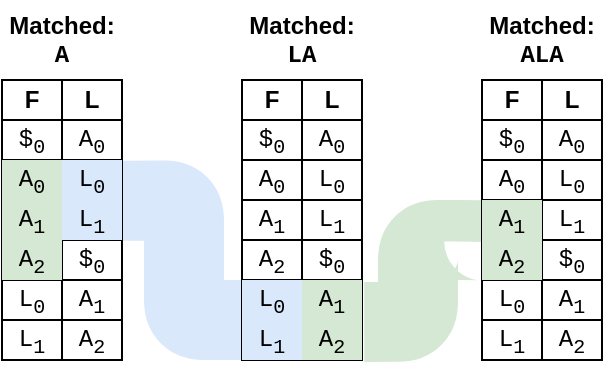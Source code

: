 <mxfile version="14.6.3" type="device"><diagram id="mjZOnfnV3YwLyBmtBJo3" name="Page-1"><mxGraphModel dx="981" dy="619" grid="1" gridSize="10" guides="1" tooltips="1" connect="1" arrows="1" fold="1" page="1" pageScale="1" pageWidth="850" pageHeight="1100" math="0" shadow="0"><root><mxCell id="0"/><mxCell id="1" parent="0"/><mxCell id="pEuU20ISN1uzoI-DLyJZ-366" value="" style="edgeStyle=segmentEdgeStyle;endArrow=none;html=1;strokeWidth=40;exitX=1.052;exitY=-0.053;exitDx=0;exitDy=0;exitPerimeter=0;endFill=0;entryX=0.018;entryY=1.05;entryDx=0;entryDy=0;entryPerimeter=0;strokeColor=#D5E8D4;" edge="1" parent="1" target="pEuU20ISN1uzoI-DLyJZ-352"><mxGeometry width="50" height="50" relative="1" as="geometry"><mxPoint x="221.12" y="200.94" as="sourcePoint"/><mxPoint x="280" y="142" as="targetPoint"/><Array as="points"><mxPoint x="248" y="201"/><mxPoint x="248" y="160"/><mxPoint x="281" y="160"/></Array></mxGeometry></mxCell><mxCell id="pEuU20ISN1uzoI-DLyJZ-341" value="" style="edgeStyle=segmentEdgeStyle;endArrow=none;html=1;strokeWidth=40;exitX=1.006;exitY=0.016;exitDx=0;exitDy=0;exitPerimeter=0;endFill=0;fillColor=#dae8fc;strokeColor=#DAE8FC;" edge="1" parent="1" source="pEuU20ISN1uzoI-DLyJZ-11"><mxGeometry width="50" height="50" relative="1" as="geometry"><mxPoint x="101.36" y="140.32" as="sourcePoint"/><mxPoint x="170" y="200" as="targetPoint"/><Array as="points"><mxPoint x="131" y="140"/><mxPoint x="131" y="200"/></Array></mxGeometry></mxCell><mxCell id="pEuU20ISN1uzoI-DLyJZ-1" value="" style="shape=table;html=1;whiteSpace=wrap;startSize=0;container=1;collapsible=0;childLayout=tableLayout;fillColor=none;" vertex="1" parent="1"><mxGeometry x="40" y="80" width="60" height="140" as="geometry"/></mxCell><mxCell id="pEuU20ISN1uzoI-DLyJZ-2" style="shape=partialRectangle;html=1;whiteSpace=wrap;collapsible=0;dropTarget=0;pointerEvents=0;fillColor=none;top=0;left=0;bottom=0;right=0;points=[[0,0.5],[1,0.5]];portConstraint=eastwest;" vertex="1" parent="pEuU20ISN1uzoI-DLyJZ-1"><mxGeometry width="60" height="20" as="geometry"/></mxCell><mxCell id="pEuU20ISN1uzoI-DLyJZ-3" value="F" style="shape=partialRectangle;html=1;whiteSpace=wrap;connectable=0;fillColor=none;top=0;left=0;bottom=0;right=0;overflow=hidden;fontStyle=1;direction=north;" vertex="1" parent="pEuU20ISN1uzoI-DLyJZ-2"><mxGeometry width="30" height="20" as="geometry"/></mxCell><mxCell id="pEuU20ISN1uzoI-DLyJZ-4" value="L" style="shape=partialRectangle;html=1;whiteSpace=wrap;connectable=0;fillColor=none;top=0;left=0;bottom=0;right=0;overflow=hidden;fontStyle=1;direction=north;" vertex="1" parent="pEuU20ISN1uzoI-DLyJZ-2"><mxGeometry x="30" width="30" height="20" as="geometry"/></mxCell><mxCell id="pEuU20ISN1uzoI-DLyJZ-5" value="" style="shape=partialRectangle;html=1;whiteSpace=wrap;collapsible=0;dropTarget=0;pointerEvents=0;fillColor=none;top=0;left=0;bottom=0;right=0;points=[[0,0.5],[1,0.5]];portConstraint=eastwest;" vertex="1" parent="pEuU20ISN1uzoI-DLyJZ-1"><mxGeometry y="20" width="60" height="20" as="geometry"/></mxCell><mxCell id="pEuU20ISN1uzoI-DLyJZ-6" value="$&lt;sub&gt;0&lt;/sub&gt;" style="shape=partialRectangle;html=1;whiteSpace=wrap;connectable=0;top=0;left=0;bottom=0;right=0;overflow=hidden;direction=north;fontFamily=Courier New;strokeColor=#82b366;fillColor=none;" vertex="1" parent="pEuU20ISN1uzoI-DLyJZ-5"><mxGeometry width="30" height="20" as="geometry"/></mxCell><mxCell id="pEuU20ISN1uzoI-DLyJZ-7" value="A&lt;sub&gt;0&lt;/sub&gt;" style="shape=partialRectangle;html=1;whiteSpace=wrap;connectable=0;top=0;left=0;bottom=0;right=0;overflow=hidden;direction=north;fontFamily=Courier New;strokeColor=#6c8ebf;fillColor=none;" vertex="1" parent="pEuU20ISN1uzoI-DLyJZ-5"><mxGeometry x="30" width="30" height="20" as="geometry"/></mxCell><mxCell id="pEuU20ISN1uzoI-DLyJZ-8" style="shape=partialRectangle;html=1;whiteSpace=wrap;collapsible=0;dropTarget=0;pointerEvents=0;fillColor=none;top=0;left=0;bottom=0;right=0;points=[[0,0.5],[1,0.5]];portConstraint=eastwest;" vertex="1" parent="pEuU20ISN1uzoI-DLyJZ-1"><mxGeometry y="40" width="60" height="20" as="geometry"/></mxCell><mxCell id="pEuU20ISN1uzoI-DLyJZ-9" value="A&lt;sub&gt;0&lt;/sub&gt;" style="shape=partialRectangle;html=1;whiteSpace=wrap;connectable=0;fillColor=#d5e8d4;top=0;left=0;bottom=0;right=0;overflow=hidden;direction=north;fontFamily=Courier New;strokeColor=#82b366;" vertex="1" parent="pEuU20ISN1uzoI-DLyJZ-8"><mxGeometry width="30" height="20" as="geometry"/></mxCell><mxCell id="pEuU20ISN1uzoI-DLyJZ-10" value="L&lt;sub&gt;0&lt;/sub&gt;" style="shape=partialRectangle;html=1;whiteSpace=wrap;connectable=0;fillColor=#dae8fc;top=0;left=0;bottom=0;right=0;overflow=hidden;direction=north;fontFamily=Courier New;strokeColor=#6c8ebf;" vertex="1" parent="pEuU20ISN1uzoI-DLyJZ-8"><mxGeometry x="30" width="30" height="20" as="geometry"/></mxCell><mxCell id="pEuU20ISN1uzoI-DLyJZ-11" value="" style="shape=partialRectangle;html=1;whiteSpace=wrap;collapsible=0;dropTarget=0;pointerEvents=0;fillColor=none;top=0;left=0;bottom=0;right=0;points=[[0,0.5],[1,0.5]];portConstraint=eastwest;" vertex="1" parent="pEuU20ISN1uzoI-DLyJZ-1"><mxGeometry y="60" width="60" height="20" as="geometry"/></mxCell><mxCell id="pEuU20ISN1uzoI-DLyJZ-12" value="A&lt;sub&gt;1&lt;/sub&gt;" style="shape=partialRectangle;html=1;whiteSpace=wrap;connectable=0;fillColor=#d5e8d4;top=0;left=0;bottom=0;right=0;overflow=hidden;direction=north;fontFamily=Courier New;strokeColor=#82b366;" vertex="1" parent="pEuU20ISN1uzoI-DLyJZ-11"><mxGeometry width="30" height="20" as="geometry"/></mxCell><mxCell id="pEuU20ISN1uzoI-DLyJZ-13" value="L&lt;sub&gt;1&lt;/sub&gt;" style="shape=partialRectangle;html=1;whiteSpace=wrap;connectable=0;fillColor=#dae8fc;top=0;left=0;bottom=0;right=0;overflow=hidden;direction=north;fontFamily=Courier New;strokeColor=#6c8ebf;" vertex="1" parent="pEuU20ISN1uzoI-DLyJZ-11"><mxGeometry x="30" width="30" height="20" as="geometry"/></mxCell><mxCell id="pEuU20ISN1uzoI-DLyJZ-14" value="" style="shape=partialRectangle;html=1;whiteSpace=wrap;collapsible=0;dropTarget=0;pointerEvents=0;fillColor=none;top=0;left=0;bottom=0;right=0;points=[[0,0.5],[1,0.5]];portConstraint=eastwest;" vertex="1" parent="pEuU20ISN1uzoI-DLyJZ-1"><mxGeometry y="80" width="60" height="20" as="geometry"/></mxCell><mxCell id="pEuU20ISN1uzoI-DLyJZ-15" value="A&lt;sub&gt;2&lt;/sub&gt;" style="shape=partialRectangle;html=1;whiteSpace=wrap;connectable=0;fillColor=#d5e8d4;top=0;left=0;bottom=0;right=0;overflow=hidden;direction=north;fontFamily=Courier New;strokeColor=#82b366;" vertex="1" parent="pEuU20ISN1uzoI-DLyJZ-14"><mxGeometry width="30" height="20" as="geometry"/></mxCell><mxCell id="pEuU20ISN1uzoI-DLyJZ-16" value="$&lt;sub&gt;0&lt;/sub&gt;" style="shape=partialRectangle;html=1;whiteSpace=wrap;connectable=0;top=0;left=0;bottom=0;right=0;overflow=hidden;direction=north;fontFamily=Courier New;strokeColor=#82b366;fillColor=none;" vertex="1" parent="pEuU20ISN1uzoI-DLyJZ-14"><mxGeometry x="30" width="30" height="20" as="geometry"/></mxCell><mxCell id="pEuU20ISN1uzoI-DLyJZ-17" style="shape=partialRectangle;html=1;whiteSpace=wrap;collapsible=0;dropTarget=0;pointerEvents=0;fillColor=none;top=0;left=0;bottom=0;right=0;points=[[0,0.5],[1,0.5]];portConstraint=eastwest;movable=0;resizable=0;rotatable=0;deletable=0;editable=0;connectable=0;" vertex="1" parent="pEuU20ISN1uzoI-DLyJZ-1"><mxGeometry y="100" width="60" height="20" as="geometry"/></mxCell><mxCell id="pEuU20ISN1uzoI-DLyJZ-18" value="L&lt;sub&gt;0&lt;/sub&gt;" style="shape=partialRectangle;html=1;whiteSpace=wrap;connectable=0;fillColor=none;top=0;left=0;bottom=0;right=0;overflow=hidden;direction=north;fontFamily=Courier New;" vertex="1" parent="pEuU20ISN1uzoI-DLyJZ-17"><mxGeometry width="30" height="20" as="geometry"/></mxCell><mxCell id="pEuU20ISN1uzoI-DLyJZ-19" value="A&lt;sub&gt;1&lt;/sub&gt;" style="shape=partialRectangle;html=1;whiteSpace=wrap;connectable=0;fillColor=none;top=0;left=0;bottom=0;right=0;overflow=hidden;direction=north;fontFamily=Courier New;" vertex="1" parent="pEuU20ISN1uzoI-DLyJZ-17"><mxGeometry x="30" width="30" height="20" as="geometry"/></mxCell><mxCell id="pEuU20ISN1uzoI-DLyJZ-20" style="shape=partialRectangle;html=1;whiteSpace=wrap;collapsible=0;dropTarget=0;pointerEvents=0;fillColor=none;top=0;left=0;bottom=0;right=0;points=[[0,0.5],[1,0.5]];portConstraint=eastwest;" vertex="1" parent="pEuU20ISN1uzoI-DLyJZ-1"><mxGeometry y="120" width="60" height="20" as="geometry"/></mxCell><mxCell id="pEuU20ISN1uzoI-DLyJZ-21" value="L&lt;sub&gt;1&lt;/sub&gt;" style="shape=partialRectangle;html=1;whiteSpace=wrap;connectable=0;fillColor=none;top=0;left=0;bottom=0;right=0;overflow=hidden;direction=north;fontFamily=Courier New;" vertex="1" parent="pEuU20ISN1uzoI-DLyJZ-20"><mxGeometry width="30" height="20" as="geometry"/></mxCell><mxCell id="pEuU20ISN1uzoI-DLyJZ-22" value="A&lt;sub&gt;2&lt;/sub&gt;" style="shape=partialRectangle;html=1;whiteSpace=wrap;connectable=0;fillColor=none;top=0;left=0;bottom=0;right=0;overflow=hidden;direction=north;fontFamily=Courier New;" vertex="1" parent="pEuU20ISN1uzoI-DLyJZ-20"><mxGeometry x="30" width="30" height="20" as="geometry"/></mxCell><mxCell id="pEuU20ISN1uzoI-DLyJZ-23" value="&lt;div&gt;&lt;b&gt;Matched:&lt;/b&gt;&lt;/div&gt;&lt;div&gt;&lt;b&gt;&lt;font face=&quot;Courier New&quot;&gt;A&lt;/font&gt;&lt;br&gt;&lt;/b&gt;&lt;/div&gt;&lt;font face=&quot;Courier New&quot;&gt;&lt;/font&gt;" style="text;html=1;strokeColor=none;fillColor=none;align=center;verticalAlign=middle;whiteSpace=wrap;rounded=0;" vertex="1" parent="1"><mxGeometry x="40" y="40" width="60" height="40" as="geometry"/></mxCell><mxCell id="pEuU20ISN1uzoI-DLyJZ-316" value="" style="shape=table;html=1;whiteSpace=wrap;startSize=0;container=1;collapsible=0;childLayout=tableLayout;fillColor=none;" vertex="1" parent="1"><mxGeometry x="160" y="80" width="60" height="140" as="geometry"/></mxCell><mxCell id="pEuU20ISN1uzoI-DLyJZ-317" style="shape=partialRectangle;html=1;whiteSpace=wrap;collapsible=0;dropTarget=0;pointerEvents=0;fillColor=none;top=0;left=0;bottom=0;right=0;points=[[0,0.5],[1,0.5]];portConstraint=eastwest;" vertex="1" parent="pEuU20ISN1uzoI-DLyJZ-316"><mxGeometry width="60" height="20" as="geometry"/></mxCell><mxCell id="pEuU20ISN1uzoI-DLyJZ-318" value="F" style="shape=partialRectangle;html=1;whiteSpace=wrap;connectable=0;fillColor=none;top=0;left=0;bottom=0;right=0;overflow=hidden;fontStyle=1;direction=north;" vertex="1" parent="pEuU20ISN1uzoI-DLyJZ-317"><mxGeometry width="30" height="20" as="geometry"/></mxCell><mxCell id="pEuU20ISN1uzoI-DLyJZ-319" value="L" style="shape=partialRectangle;html=1;whiteSpace=wrap;connectable=0;fillColor=none;top=0;left=0;bottom=0;right=0;overflow=hidden;fontStyle=1;direction=north;" vertex="1" parent="pEuU20ISN1uzoI-DLyJZ-317"><mxGeometry x="30" width="30" height="20" as="geometry"/></mxCell><mxCell id="pEuU20ISN1uzoI-DLyJZ-320" value="" style="shape=partialRectangle;html=1;whiteSpace=wrap;collapsible=0;dropTarget=0;pointerEvents=0;fillColor=none;top=0;left=0;bottom=0;right=0;points=[[0,0.5],[1,0.5]];portConstraint=eastwest;" vertex="1" parent="pEuU20ISN1uzoI-DLyJZ-316"><mxGeometry y="20" width="60" height="20" as="geometry"/></mxCell><mxCell id="pEuU20ISN1uzoI-DLyJZ-321" value="$&lt;sub&gt;0&lt;/sub&gt;" style="shape=partialRectangle;html=1;whiteSpace=wrap;connectable=0;top=0;left=0;bottom=0;right=0;overflow=hidden;direction=north;fontFamily=Courier New;strokeColor=#82b366;fillColor=none;" vertex="1" parent="pEuU20ISN1uzoI-DLyJZ-320"><mxGeometry width="30" height="20" as="geometry"/></mxCell><mxCell id="pEuU20ISN1uzoI-DLyJZ-322" value="A&lt;sub&gt;0&lt;/sub&gt;" style="shape=partialRectangle;html=1;whiteSpace=wrap;connectable=0;top=0;left=0;bottom=0;right=0;overflow=hidden;direction=north;fontFamily=Courier New;strokeColor=#6c8ebf;fillColor=none;" vertex="1" parent="pEuU20ISN1uzoI-DLyJZ-320"><mxGeometry x="30" width="30" height="20" as="geometry"/></mxCell><mxCell id="pEuU20ISN1uzoI-DLyJZ-323" style="shape=partialRectangle;html=1;whiteSpace=wrap;collapsible=0;dropTarget=0;pointerEvents=0;fillColor=none;top=0;left=0;bottom=0;right=0;points=[[0,0.5],[1,0.5]];portConstraint=eastwest;" vertex="1" parent="pEuU20ISN1uzoI-DLyJZ-316"><mxGeometry y="40" width="60" height="20" as="geometry"/></mxCell><mxCell id="pEuU20ISN1uzoI-DLyJZ-324" value="A&lt;sub&gt;0&lt;/sub&gt;" style="shape=partialRectangle;html=1;whiteSpace=wrap;connectable=0;top=0;left=0;bottom=0;right=0;overflow=hidden;direction=north;fontFamily=Courier New;strokeColor=#82b366;fillColor=none;" vertex="1" parent="pEuU20ISN1uzoI-DLyJZ-323"><mxGeometry width="30" height="20" as="geometry"/></mxCell><mxCell id="pEuU20ISN1uzoI-DLyJZ-325" value="L&lt;sub&gt;0&lt;/sub&gt;" style="shape=partialRectangle;html=1;whiteSpace=wrap;connectable=0;top=0;left=0;bottom=0;right=0;overflow=hidden;direction=north;fontFamily=Courier New;strokeColor=#6c8ebf;fillColor=none;" vertex="1" parent="pEuU20ISN1uzoI-DLyJZ-323"><mxGeometry x="30" width="30" height="20" as="geometry"/></mxCell><mxCell id="pEuU20ISN1uzoI-DLyJZ-326" value="" style="shape=partialRectangle;html=1;whiteSpace=wrap;collapsible=0;dropTarget=0;pointerEvents=0;fillColor=none;top=0;left=0;bottom=0;right=0;points=[[0,0.5],[1,0.5]];portConstraint=eastwest;" vertex="1" parent="pEuU20ISN1uzoI-DLyJZ-316"><mxGeometry y="60" width="60" height="20" as="geometry"/></mxCell><mxCell id="pEuU20ISN1uzoI-DLyJZ-327" value="A&lt;sub&gt;1&lt;/sub&gt;" style="shape=partialRectangle;html=1;whiteSpace=wrap;connectable=0;top=0;left=0;bottom=0;right=0;overflow=hidden;direction=north;fontFamily=Courier New;strokeColor=#82b366;fillColor=none;" vertex="1" parent="pEuU20ISN1uzoI-DLyJZ-326"><mxGeometry width="30" height="20" as="geometry"/></mxCell><mxCell id="pEuU20ISN1uzoI-DLyJZ-328" value="L&lt;sub&gt;1&lt;/sub&gt;" style="shape=partialRectangle;html=1;whiteSpace=wrap;connectable=0;top=0;left=0;bottom=0;right=0;overflow=hidden;direction=north;fontFamily=Courier New;strokeColor=#6c8ebf;fillColor=none;" vertex="1" parent="pEuU20ISN1uzoI-DLyJZ-326"><mxGeometry x="30" width="30" height="20" as="geometry"/></mxCell><mxCell id="pEuU20ISN1uzoI-DLyJZ-329" value="" style="shape=partialRectangle;html=1;whiteSpace=wrap;collapsible=0;dropTarget=0;pointerEvents=0;fillColor=none;top=0;left=0;bottom=0;right=0;points=[[0,0.5],[1,0.5]];portConstraint=eastwest;" vertex="1" parent="pEuU20ISN1uzoI-DLyJZ-316"><mxGeometry y="80" width="60" height="20" as="geometry"/></mxCell><mxCell id="pEuU20ISN1uzoI-DLyJZ-330" value="A&lt;sub&gt;2&lt;/sub&gt;" style="shape=partialRectangle;html=1;whiteSpace=wrap;connectable=0;top=0;left=0;bottom=0;right=0;overflow=hidden;direction=north;fontFamily=Courier New;strokeColor=#82b366;fillColor=none;" vertex="1" parent="pEuU20ISN1uzoI-DLyJZ-329"><mxGeometry width="30" height="20" as="geometry"/></mxCell><mxCell id="pEuU20ISN1uzoI-DLyJZ-331" value="$&lt;sub&gt;0&lt;/sub&gt;" style="shape=partialRectangle;html=1;whiteSpace=wrap;connectable=0;top=0;left=0;bottom=0;right=0;overflow=hidden;direction=north;fontFamily=Courier New;strokeColor=#82b366;fillColor=none;" vertex="1" parent="pEuU20ISN1uzoI-DLyJZ-329"><mxGeometry x="30" width="30" height="20" as="geometry"/></mxCell><mxCell id="pEuU20ISN1uzoI-DLyJZ-332" style="shape=partialRectangle;html=1;whiteSpace=wrap;collapsible=0;dropTarget=0;pointerEvents=0;fillColor=none;top=0;left=0;bottom=0;right=0;points=[[0,0.5],[1,0.5]];portConstraint=eastwest;movable=0;resizable=0;rotatable=0;deletable=0;editable=0;connectable=0;" vertex="1" parent="pEuU20ISN1uzoI-DLyJZ-316"><mxGeometry y="100" width="60" height="20" as="geometry"/></mxCell><mxCell id="pEuU20ISN1uzoI-DLyJZ-333" value="L&lt;sub&gt;0&lt;/sub&gt;" style="shape=partialRectangle;html=1;whiteSpace=wrap;connectable=0;fillColor=#dae8fc;top=0;left=0;bottom=0;right=0;overflow=hidden;direction=north;fontFamily=Courier New;strokeColor=#6c8ebf;" vertex="1" parent="pEuU20ISN1uzoI-DLyJZ-332"><mxGeometry width="30" height="20" as="geometry"/></mxCell><mxCell id="pEuU20ISN1uzoI-DLyJZ-334" value="A&lt;sub&gt;1&lt;/sub&gt;" style="shape=partialRectangle;html=1;whiteSpace=wrap;connectable=0;fillColor=#d5e8d4;top=0;left=0;bottom=0;right=0;overflow=hidden;direction=north;fontFamily=Courier New;strokeColor=#82b366;" vertex="1" parent="pEuU20ISN1uzoI-DLyJZ-332"><mxGeometry x="30" width="30" height="20" as="geometry"/></mxCell><mxCell id="pEuU20ISN1uzoI-DLyJZ-335" style="shape=partialRectangle;html=1;whiteSpace=wrap;collapsible=0;dropTarget=0;pointerEvents=0;fillColor=none;top=0;left=0;bottom=0;right=0;points=[[0,0.5],[1,0.5]];portConstraint=eastwest;" vertex="1" parent="pEuU20ISN1uzoI-DLyJZ-316"><mxGeometry y="120" width="60" height="20" as="geometry"/></mxCell><mxCell id="pEuU20ISN1uzoI-DLyJZ-336" value="L&lt;sub&gt;1&lt;/sub&gt;" style="shape=partialRectangle;html=1;whiteSpace=wrap;connectable=0;fillColor=#dae8fc;top=0;left=0;bottom=0;right=0;overflow=hidden;direction=north;fontFamily=Courier New;strokeColor=#6c8ebf;" vertex="1" parent="pEuU20ISN1uzoI-DLyJZ-335"><mxGeometry width="30" height="20" as="geometry"/></mxCell><mxCell id="pEuU20ISN1uzoI-DLyJZ-337" value="A&lt;sub&gt;2&lt;/sub&gt;" style="shape=partialRectangle;html=1;whiteSpace=wrap;connectable=0;fillColor=#d5e8d4;top=0;left=0;bottom=0;right=0;overflow=hidden;direction=north;fontFamily=Courier New;strokeColor=#82b366;" vertex="1" parent="pEuU20ISN1uzoI-DLyJZ-335"><mxGeometry x="30" width="30" height="20" as="geometry"/></mxCell><mxCell id="pEuU20ISN1uzoI-DLyJZ-338" value="&lt;div&gt;&lt;b&gt;Matched:&lt;/b&gt;&lt;/div&gt;&lt;div&gt;&lt;b&gt;&lt;font face=&quot;Courier New&quot;&gt;LA&lt;/font&gt;&lt;br&gt;&lt;/b&gt;&lt;/div&gt;&lt;font face=&quot;Courier New&quot;&gt;&lt;/font&gt;" style="text;html=1;strokeColor=none;fillColor=none;align=center;verticalAlign=middle;whiteSpace=wrap;rounded=0;" vertex="1" parent="1"><mxGeometry x="160" y="40" width="60" height="40" as="geometry"/></mxCell><mxCell id="pEuU20ISN1uzoI-DLyJZ-342" value="" style="shape=table;html=1;whiteSpace=wrap;startSize=0;container=1;collapsible=0;childLayout=tableLayout;fillColor=none;" vertex="1" parent="1"><mxGeometry x="280" y="80" width="60" height="140" as="geometry"/></mxCell><mxCell id="pEuU20ISN1uzoI-DLyJZ-343" style="shape=partialRectangle;html=1;whiteSpace=wrap;collapsible=0;dropTarget=0;pointerEvents=0;fillColor=none;top=0;left=0;bottom=0;right=0;points=[[0,0.5],[1,0.5]];portConstraint=eastwest;" vertex="1" parent="pEuU20ISN1uzoI-DLyJZ-342"><mxGeometry width="60" height="20" as="geometry"/></mxCell><mxCell id="pEuU20ISN1uzoI-DLyJZ-344" value="F" style="shape=partialRectangle;html=1;whiteSpace=wrap;connectable=0;fillColor=none;top=0;left=0;bottom=0;right=0;overflow=hidden;fontStyle=1;direction=north;" vertex="1" parent="pEuU20ISN1uzoI-DLyJZ-343"><mxGeometry width="30" height="20" as="geometry"/></mxCell><mxCell id="pEuU20ISN1uzoI-DLyJZ-345" value="L" style="shape=partialRectangle;html=1;whiteSpace=wrap;connectable=0;fillColor=none;top=0;left=0;bottom=0;right=0;overflow=hidden;fontStyle=1;direction=north;" vertex="1" parent="pEuU20ISN1uzoI-DLyJZ-343"><mxGeometry x="30" width="30" height="20" as="geometry"/></mxCell><mxCell id="pEuU20ISN1uzoI-DLyJZ-346" value="" style="shape=partialRectangle;html=1;whiteSpace=wrap;collapsible=0;dropTarget=0;pointerEvents=0;fillColor=none;top=0;left=0;bottom=0;right=0;points=[[0,0.5],[1,0.5]];portConstraint=eastwest;" vertex="1" parent="pEuU20ISN1uzoI-DLyJZ-342"><mxGeometry y="20" width="60" height="20" as="geometry"/></mxCell><mxCell id="pEuU20ISN1uzoI-DLyJZ-347" value="$&lt;sub&gt;0&lt;/sub&gt;" style="shape=partialRectangle;html=1;whiteSpace=wrap;connectable=0;top=0;left=0;bottom=0;right=0;overflow=hidden;direction=north;fontFamily=Courier New;strokeColor=#82b366;fillColor=none;" vertex="1" parent="pEuU20ISN1uzoI-DLyJZ-346"><mxGeometry width="30" height="20" as="geometry"/></mxCell><mxCell id="pEuU20ISN1uzoI-DLyJZ-348" value="A&lt;sub&gt;0&lt;/sub&gt;" style="shape=partialRectangle;html=1;whiteSpace=wrap;connectable=0;top=0;left=0;bottom=0;right=0;overflow=hidden;direction=north;fontFamily=Courier New;strokeColor=#6c8ebf;fillColor=none;" vertex="1" parent="pEuU20ISN1uzoI-DLyJZ-346"><mxGeometry x="30" width="30" height="20" as="geometry"/></mxCell><mxCell id="pEuU20ISN1uzoI-DLyJZ-349" style="shape=partialRectangle;html=1;whiteSpace=wrap;collapsible=0;dropTarget=0;pointerEvents=0;fillColor=none;top=0;left=0;bottom=0;right=0;points=[[0,0.5],[1,0.5]];portConstraint=eastwest;" vertex="1" parent="pEuU20ISN1uzoI-DLyJZ-342"><mxGeometry y="40" width="60" height="20" as="geometry"/></mxCell><mxCell id="pEuU20ISN1uzoI-DLyJZ-350" value="A&lt;sub&gt;0&lt;/sub&gt;" style="shape=partialRectangle;html=1;whiteSpace=wrap;connectable=0;top=0;left=0;bottom=0;right=0;overflow=hidden;direction=north;fontFamily=Courier New;strokeColor=#82b366;fillColor=none;" vertex="1" parent="pEuU20ISN1uzoI-DLyJZ-349"><mxGeometry width="30" height="20" as="geometry"/></mxCell><mxCell id="pEuU20ISN1uzoI-DLyJZ-351" value="L&lt;sub&gt;0&lt;/sub&gt;" style="shape=partialRectangle;html=1;whiteSpace=wrap;connectable=0;top=0;left=0;bottom=0;right=0;overflow=hidden;direction=north;fontFamily=Courier New;strokeColor=#6c8ebf;fillColor=none;" vertex="1" parent="pEuU20ISN1uzoI-DLyJZ-349"><mxGeometry x="30" width="30" height="20" as="geometry"/></mxCell><mxCell id="pEuU20ISN1uzoI-DLyJZ-352" value="" style="shape=partialRectangle;html=1;whiteSpace=wrap;collapsible=0;dropTarget=0;pointerEvents=0;fillColor=none;top=0;left=0;bottom=0;right=0;points=[[0,0.5],[1,0.5]];portConstraint=eastwest;" vertex="1" parent="pEuU20ISN1uzoI-DLyJZ-342"><mxGeometry y="60" width="60" height="20" as="geometry"/></mxCell><mxCell id="pEuU20ISN1uzoI-DLyJZ-353" value="A&lt;sub&gt;1&lt;/sub&gt;" style="shape=partialRectangle;html=1;whiteSpace=wrap;connectable=0;top=0;left=0;bottom=0;right=0;overflow=hidden;direction=north;fontFamily=Courier New;strokeColor=#82b366;fillColor=#d5e8d4;" vertex="1" parent="pEuU20ISN1uzoI-DLyJZ-352"><mxGeometry width="30" height="20" as="geometry"/></mxCell><mxCell id="pEuU20ISN1uzoI-DLyJZ-354" value="L&lt;sub&gt;1&lt;/sub&gt;" style="shape=partialRectangle;html=1;whiteSpace=wrap;connectable=0;top=0;left=0;bottom=0;right=0;overflow=hidden;direction=north;fontFamily=Courier New;strokeColor=#6c8ebf;fillColor=none;" vertex="1" parent="pEuU20ISN1uzoI-DLyJZ-352"><mxGeometry x="30" width="30" height="20" as="geometry"/></mxCell><mxCell id="pEuU20ISN1uzoI-DLyJZ-355" value="" style="shape=partialRectangle;html=1;whiteSpace=wrap;collapsible=0;dropTarget=0;pointerEvents=0;fillColor=none;top=0;left=0;bottom=0;right=0;points=[[0,0.5],[1,0.5]];portConstraint=eastwest;" vertex="1" parent="pEuU20ISN1uzoI-DLyJZ-342"><mxGeometry y="80" width="60" height="20" as="geometry"/></mxCell><mxCell id="pEuU20ISN1uzoI-DLyJZ-356" value="A&lt;sub&gt;2&lt;/sub&gt;" style="shape=partialRectangle;html=1;whiteSpace=wrap;connectable=0;top=0;left=0;bottom=0;right=0;overflow=hidden;direction=north;fontFamily=Courier New;strokeColor=#82b366;fillColor=#d5e8d4;" vertex="1" parent="pEuU20ISN1uzoI-DLyJZ-355"><mxGeometry width="30" height="20" as="geometry"/></mxCell><mxCell id="pEuU20ISN1uzoI-DLyJZ-357" value="$&lt;sub&gt;0&lt;/sub&gt;" style="shape=partialRectangle;html=1;whiteSpace=wrap;connectable=0;top=0;left=0;bottom=0;right=0;overflow=hidden;direction=north;fontFamily=Courier New;strokeColor=#82b366;fillColor=none;" vertex="1" parent="pEuU20ISN1uzoI-DLyJZ-355"><mxGeometry x="30" width="30" height="20" as="geometry"/></mxCell><mxCell id="pEuU20ISN1uzoI-DLyJZ-358" style="shape=partialRectangle;html=1;whiteSpace=wrap;collapsible=0;dropTarget=0;pointerEvents=0;fillColor=none;top=0;left=0;bottom=0;right=0;points=[[0,0.5],[1,0.5]];portConstraint=eastwest;movable=0;resizable=0;rotatable=0;deletable=0;editable=0;connectable=0;" vertex="1" parent="pEuU20ISN1uzoI-DLyJZ-342"><mxGeometry y="100" width="60" height="20" as="geometry"/></mxCell><mxCell id="pEuU20ISN1uzoI-DLyJZ-359" value="L&lt;sub&gt;0&lt;/sub&gt;" style="shape=partialRectangle;html=1;whiteSpace=wrap;connectable=0;top=0;left=0;bottom=0;right=0;overflow=hidden;direction=north;fontFamily=Courier New;strokeColor=#6c8ebf;fillColor=none;" vertex="1" parent="pEuU20ISN1uzoI-DLyJZ-358"><mxGeometry width="30" height="20" as="geometry"/></mxCell><mxCell id="pEuU20ISN1uzoI-DLyJZ-360" value="A&lt;sub&gt;1&lt;/sub&gt;" style="shape=partialRectangle;html=1;whiteSpace=wrap;connectable=0;top=0;left=0;bottom=0;right=0;overflow=hidden;direction=north;fontFamily=Courier New;strokeColor=#82b366;fillColor=none;" vertex="1" parent="pEuU20ISN1uzoI-DLyJZ-358"><mxGeometry x="30" width="30" height="20" as="geometry"/></mxCell><mxCell id="pEuU20ISN1uzoI-DLyJZ-361" style="shape=partialRectangle;html=1;whiteSpace=wrap;collapsible=0;dropTarget=0;pointerEvents=0;fillColor=none;top=0;left=0;bottom=0;right=0;points=[[0,0.5],[1,0.5]];portConstraint=eastwest;" vertex="1" parent="pEuU20ISN1uzoI-DLyJZ-342"><mxGeometry y="120" width="60" height="20" as="geometry"/></mxCell><mxCell id="pEuU20ISN1uzoI-DLyJZ-362" value="L&lt;sub&gt;1&lt;/sub&gt;" style="shape=partialRectangle;html=1;whiteSpace=wrap;connectable=0;top=0;left=0;bottom=0;right=0;overflow=hidden;direction=north;fontFamily=Courier New;strokeColor=#6c8ebf;fillColor=none;" vertex="1" parent="pEuU20ISN1uzoI-DLyJZ-361"><mxGeometry width="30" height="20" as="geometry"/></mxCell><mxCell id="pEuU20ISN1uzoI-DLyJZ-363" value="A&lt;sub&gt;2&lt;/sub&gt;" style="shape=partialRectangle;html=1;whiteSpace=wrap;connectable=0;top=0;left=0;bottom=0;right=0;overflow=hidden;direction=north;fontFamily=Courier New;strokeColor=#82b366;fillColor=none;" vertex="1" parent="pEuU20ISN1uzoI-DLyJZ-361"><mxGeometry x="30" width="30" height="20" as="geometry"/></mxCell><mxCell id="pEuU20ISN1uzoI-DLyJZ-364" value="&lt;div&gt;&lt;b&gt;Matched:&lt;/b&gt;&lt;/div&gt;&lt;div&gt;&lt;b&gt;&lt;font face=&quot;Courier New&quot;&gt;ALA&lt;/font&gt;&lt;br&gt;&lt;/b&gt;&lt;/div&gt;&lt;font face=&quot;Courier New&quot;&gt;&lt;/font&gt;" style="text;html=1;strokeColor=none;fillColor=none;align=center;verticalAlign=middle;whiteSpace=wrap;rounded=0;" vertex="1" parent="1"><mxGeometry x="280" y="40" width="60" height="40" as="geometry"/></mxCell></root></mxGraphModel></diagram></mxfile>